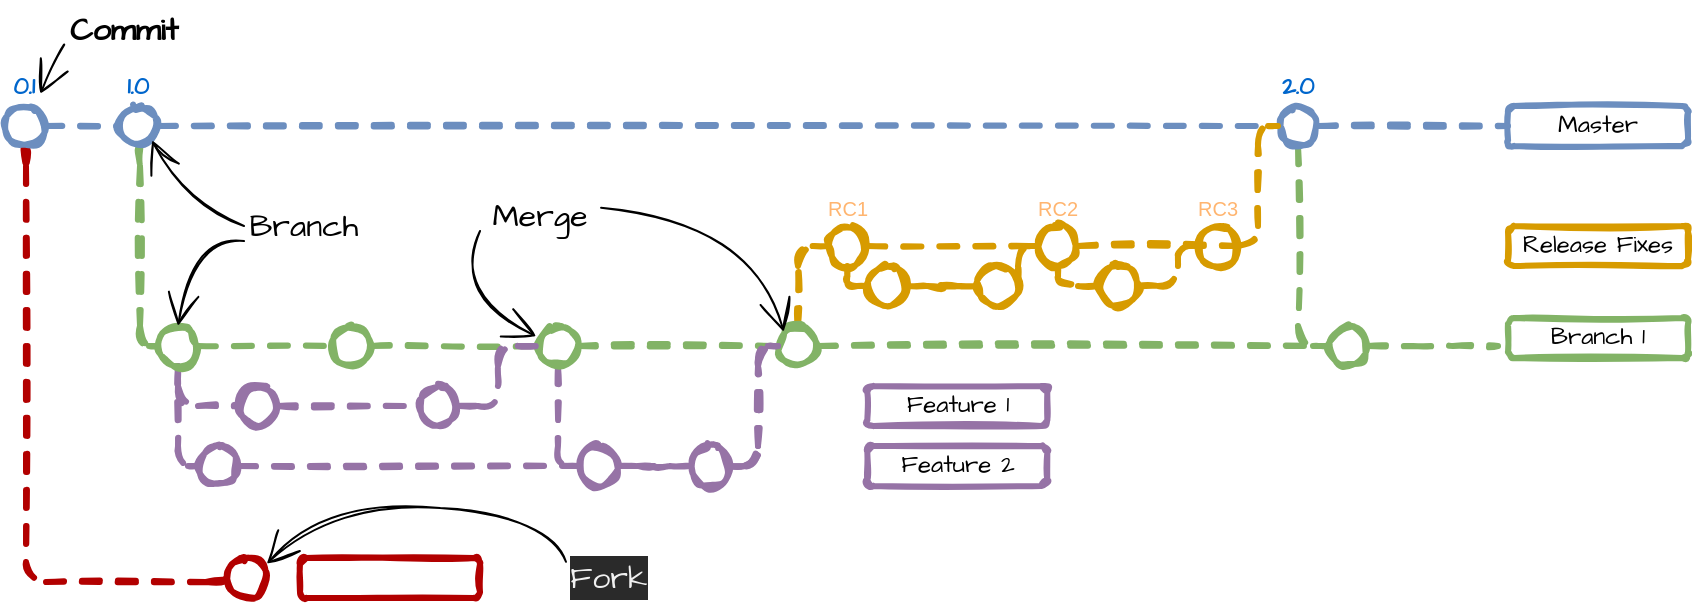 <mxfile version="20.2.3" type="device"><diagram id="yPxyJZ8AM_hMuL3Unpa9" name="gitflow"><mxGraphModel dx="2219" dy="1167" grid="0" gridSize="10" guides="1" tooltips="1" connect="1" arrows="1" fold="1" page="1" pageScale="1" pageWidth="850" pageHeight="1100" math="0" shadow="0"><root><mxCell id="0"/><mxCell id="1" parent="0"/><mxCell id="22" style="edgeStyle=orthogonalEdgeStyle;rounded=1;orthogonalLoop=1;jettySize=auto;html=1;dashed=1;endArrow=none;endFill=0;fillColor=#d5e8d4;strokeColor=#82b366;sketch=1;strokeWidth=3;exitX=0.5;exitY=1;exitDx=0;exitDy=0;" parent="1" source="4" target="21" edge="1"><mxGeometry relative="1" as="geometry"><Array as="points"><mxPoint x="71" y="80"/><mxPoint x="71" y="180"/></Array></mxGeometry></mxCell><mxCell id="4" value="1.0" style="ellipse;whiteSpace=wrap;html=1;aspect=fixed;fillColor=none;strokeColor=#6c8ebf;fontStyle=1;labelPosition=center;verticalLabelPosition=top;align=center;verticalAlign=bottom;fontColor=#0066CC;sketch=1;strokeWidth=3;fontFamily=Architects Daughter;fontSource=https%3A%2F%2Ffonts.googleapis.com%2Fcss%3Ffamily%3DArchitects%2BDaughter;" parent="1" vertex="1"><mxGeometry x="60" y="60" width="20" height="20" as="geometry"/></mxCell><mxCell id="7" value="Master" style="text;html=1;strokeColor=#6c8ebf;fillColor=none;align=center;verticalAlign=middle;whiteSpace=wrap;rounded=1;sketch=1;strokeWidth=3;fontFamily=Architects Daughter;fontSource=https%3A%2F%2Ffonts.googleapis.com%2Fcss%3Ffamily%3DArchitects%2BDaughter;glass=0;" parent="1" vertex="1"><mxGeometry x="755" y="60" width="90" height="20" as="geometry"/></mxCell><mxCell id="13" value="" style="endArrow=none;dashed=1;html=1;fillColor=#dae8fc;strokeColor=#6c8ebf;sketch=1;strokeWidth=3;fontFamily=Architects Daughter;fontSource=https%3A%2F%2Ffonts.googleapis.com%2Fcss%3Ffamily%3DArchitects%2BDaughter;entryX=0;entryY=0.5;entryDx=0;entryDy=0;" parent="1" source="6" target="7" edge="1"><mxGeometry width="50" height="50" relative="1" as="geometry"><mxPoint x="50" y="70" as="sourcePoint"/><mxPoint x="720" y="70" as="targetPoint"/></mxGeometry></mxCell><mxCell id="73" style="edgeStyle=orthogonalEdgeStyle;rounded=1;orthogonalLoop=1;jettySize=auto;html=1;dashed=1;endArrow=none;endFill=0;fontSize=10;fontColor=#FFB570;fillColor=#e1d5e7;strokeColor=#9673a6;sketch=1;strokeWidth=3;" parent="1" source="21" target="51" edge="1"><mxGeometry relative="1" as="geometry"><Array as="points"><mxPoint x="90" y="190"/></Array></mxGeometry></mxCell><mxCell id="172" style="edgeStyle=orthogonalEdgeStyle;rounded=1;orthogonalLoop=1;jettySize=auto;html=1;dashed=1;endArrow=none;endFill=0;fontSize=12;fontColor=#FFB570;fillColor=#e1d5e7;strokeColor=#9673a6;sketch=1;strokeWidth=3;" parent="1" source="21" target="63" edge="1"><mxGeometry relative="1" as="geometry"><Array as="points"><mxPoint x="90" y="240"/></Array></mxGeometry></mxCell><mxCell id="21" value="" style="ellipse;whiteSpace=wrap;html=1;aspect=fixed;fillColor=none;strokeColor=#82b366;sketch=1;strokeWidth=3;" parent="1" vertex="1"><mxGeometry x="80" y="170" width="20" height="20" as="geometry"/></mxCell><mxCell id="24" value="Branch 1" style="text;html=1;strokeColor=#82b366;fillColor=none;align=center;verticalAlign=middle;whiteSpace=wrap;rounded=1;sketch=1;strokeWidth=3;fontFamily=Architects Daughter;fontSource=https%3A%2F%2Ffonts.googleapis.com%2Fcss%3Ffamily%3DArchitects%2BDaughter;glass=0;" parent="1" vertex="1"><mxGeometry x="755" y="166" width="90" height="20" as="geometry"/></mxCell><mxCell id="25" value="" style="ellipse;whiteSpace=wrap;html=1;aspect=fixed;fillColor=none;strokeColor=#82b366;sketch=1;strokeWidth=3;" parent="1" vertex="1"><mxGeometry x="166.97" y="170" width="20" height="20" as="geometry"/></mxCell><mxCell id="26" style="edgeStyle=orthogonalEdgeStyle;rounded=1;orthogonalLoop=1;jettySize=auto;html=1;dashed=1;endArrow=none;endFill=0;fillColor=#d5e8d4;strokeColor=#82b366;sketch=1;strokeWidth=3;" parent="1" source="21" target="25" edge="1"><mxGeometry relative="1" as="geometry"><mxPoint x="680" y="180" as="targetPoint"/><mxPoint x="110" y="180" as="sourcePoint"/></mxGeometry></mxCell><mxCell id="114" style="edgeStyle=orthogonalEdgeStyle;rounded=1;orthogonalLoop=1;jettySize=auto;html=1;dashed=1;endArrow=none;endFill=0;fontSize=12;fontColor=#FFB570;fillColor=#e1d5e7;strokeColor=#9673a6;entryX=0;entryY=0.5;entryDx=0;entryDy=0;sketch=1;strokeWidth=3;" parent="1" source="27" target="65" edge="1"><mxGeometry relative="1" as="geometry"><Array as="points"><mxPoint x="280" y="240"/></Array></mxGeometry></mxCell><mxCell id="27" value="" style="ellipse;whiteSpace=wrap;html=1;aspect=fixed;fillColor=none;strokeColor=#82b366;sketch=1;strokeWidth=3;" parent="1" vertex="1"><mxGeometry x="269.97" y="170" width="20" height="20" as="geometry"/></mxCell><mxCell id="28" style="edgeStyle=orthogonalEdgeStyle;rounded=1;orthogonalLoop=1;jettySize=auto;html=1;dashed=1;endArrow=none;endFill=0;fillColor=#d5e8d4;strokeColor=#82b366;sketch=1;strokeWidth=3;" parent="1" source="25" target="27" edge="1"><mxGeometry relative="1" as="geometry"><mxPoint x="680" y="180" as="targetPoint"/><mxPoint x="240" y="180" as="sourcePoint"/></mxGeometry></mxCell><mxCell id="44" style="edgeStyle=orthogonalEdgeStyle;rounded=1;orthogonalLoop=1;jettySize=auto;html=1;dashed=1;endArrow=none;endFill=0;fontSize=10;fontColor=#FFB570;fillColor=#ffe6cc;strokeColor=#d79b00;sketch=1;strokeWidth=3;" parent="1" source="29" target="39" edge="1"><mxGeometry relative="1" as="geometry"><Array as="points"><mxPoint x="400" y="130"/></Array></mxGeometry></mxCell><mxCell id="29" value="" style="ellipse;whiteSpace=wrap;html=1;aspect=fixed;fillColor=none;strokeColor=#82b366;sketch=1;strokeWidth=3;" parent="1" vertex="1"><mxGeometry x="389.97" y="170" width="20" height="20" as="geometry"/></mxCell><mxCell id="30" style="edgeStyle=orthogonalEdgeStyle;rounded=1;orthogonalLoop=1;jettySize=auto;html=1;dashed=1;endArrow=none;endFill=0;fillColor=#d5e8d4;strokeColor=#82b366;sketch=1;strokeWidth=3;" parent="1" source="27" target="29" edge="1"><mxGeometry relative="1" as="geometry"><mxPoint x="680" y="180" as="targetPoint"/><mxPoint x="370" y="180" as="sourcePoint"/></mxGeometry></mxCell><mxCell id="177" style="edgeStyle=orthogonalEdgeStyle;rounded=1;orthogonalLoop=1;jettySize=auto;html=1;entryX=0;entryY=0.5;entryDx=0;entryDy=0;dashed=1;fillColor=#d5e8d4;strokeColor=#82b366;endArrow=none;endFill=0;sketch=1;strokeWidth=3;" parent="1" source="6" target="92" edge="1"><mxGeometry relative="1" as="geometry"><Array as="points"><mxPoint x="650" y="180"/></Array></mxGeometry></mxCell><mxCell id="6" value="2.0" style="ellipse;whiteSpace=wrap;html=1;aspect=fixed;fillColor=none;strokeColor=#6c8ebf;fontStyle=1;labelPosition=center;verticalLabelPosition=top;align=center;verticalAlign=bottom;fontColor=#0066CC;sketch=1;strokeWidth=3;fontFamily=Architects Daughter;fontSource=https%3A%2F%2Ffonts.googleapis.com%2Fcss%3Ffamily%3DArchitects%2BDaughter;" parent="1" vertex="1"><mxGeometry x="640" y="60" width="20" height="20" as="geometry"/></mxCell><mxCell id="35" value="" style="endArrow=none;dashed=1;html=1;fillColor=#dae8fc;strokeColor=#6c8ebf;sketch=1;strokeWidth=3;fontFamily=Architects Daughter;fontSource=https%3A%2F%2Ffonts.googleapis.com%2Fcss%3Ffamily%3DArchitects%2BDaughter;" parent="1" source="4" target="6" edge="1"><mxGeometry width="50" height="50" relative="1" as="geometry"><mxPoint x="50.0" y="70" as="sourcePoint"/><mxPoint x="690" y="70" as="targetPoint"/><Array as="points"/></mxGeometry></mxCell><mxCell id="43" style="edgeStyle=orthogonalEdgeStyle;rounded=1;orthogonalLoop=1;jettySize=auto;html=1;dashed=1;endArrow=none;endFill=0;fontSize=10;fontColor=#FFB570;fillColor=#ffe6cc;strokeColor=#d79b00;sketch=1;strokeWidth=3;fontFamily=Architects Daughter;fontSource=https%3A%2F%2Ffonts.googleapis.com%2Fcss%3Ffamily%3DArchitects%2BDaughter;" parent="1" source="36" target="6" edge="1"><mxGeometry relative="1" as="geometry"><Array as="points"><mxPoint x="630" y="130"/><mxPoint x="630" y="70"/></Array></mxGeometry></mxCell><mxCell id="162" style="edgeStyle=orthogonalEdgeStyle;rounded=1;orthogonalLoop=1;jettySize=auto;html=1;dashed=1;endArrow=none;endFill=0;fontSize=12;fontColor=#FFB570;entryX=0;entryY=0.5;entryDx=0;entryDy=0;fillColor=#ffe6cc;strokeColor=#d79b00;sketch=1;strokeWidth=3;" parent="1" source="36" target="159" edge="1"><mxGeometry relative="1" as="geometry"><Array as="points"><mxPoint x="530" y="150"/></Array></mxGeometry></mxCell><mxCell id="36" value="RC2" style="ellipse;whiteSpace=wrap;html=1;aspect=fixed;fontSize=10;labelPosition=center;verticalLabelPosition=top;align=center;verticalAlign=bottom;fillColor=none;strokeColor=#d79b00;fontColor=#FFB570;sketch=1;strokeWidth=3;" parent="1" vertex="1"><mxGeometry x="520" y="120" width="20" height="20" as="geometry"/></mxCell><mxCell id="41" style="edgeStyle=orthogonalEdgeStyle;rounded=1;orthogonalLoop=1;jettySize=auto;html=1;dashed=1;endArrow=none;endFill=0;fontSize=10;fontColor=#FFB570;fillColor=#ffe6cc;strokeColor=#d79b00;sketch=1;strokeWidth=3;fontFamily=Architects Daughter;fontSource=https%3A%2F%2Ffonts.googleapis.com%2Fcss%3Ffamily%3DArchitects%2BDaughter;" parent="1" source="39" target="36" edge="1"><mxGeometry relative="1" as="geometry"/></mxCell><mxCell id="39" value="RC1" style="ellipse;whiteSpace=wrap;html=1;aspect=fixed;fontSize=10;labelPosition=center;verticalLabelPosition=top;align=center;verticalAlign=bottom;fillColor=none;strokeColor=#d79b00;fontColor=#FFB570;sketch=1;strokeWidth=3;" parent="1" vertex="1"><mxGeometry x="414.66" y="120" width="20" height="20" as="geometry"/></mxCell><mxCell id="74" style="edgeStyle=orthogonalEdgeStyle;rounded=1;orthogonalLoop=1;jettySize=auto;html=1;dashed=1;endArrow=none;endFill=0;fontSize=10;fontColor=#FFB570;fillColor=#e1d5e7;strokeColor=#9673a6;sketch=1;strokeWidth=3;" parent="1" source="51" target="52" edge="1"><mxGeometry relative="1" as="geometry"/></mxCell><mxCell id="76" style="edgeStyle=orthogonalEdgeStyle;rounded=1;orthogonalLoop=1;jettySize=auto;html=1;dashed=1;endArrow=none;endFill=0;fontSize=10;fontColor=#FFB570;fillColor=#e1d5e7;strokeColor=#9673a6;entryX=0;entryY=0.5;entryDx=0;entryDy=0;sketch=1;strokeWidth=3;" parent="1" source="52" target="27" edge="1"><mxGeometry relative="1" as="geometry"><Array as="points"><mxPoint x="250" y="210"/><mxPoint x="250" y="180"/></Array></mxGeometry></mxCell><mxCell id="52" value="" style="ellipse;whiteSpace=wrap;html=1;aspect=fixed;fontSize=10;fillColor=none;strokeColor=#9673a6;sketch=1;strokeWidth=3;" parent="1" vertex="1"><mxGeometry x="209.97" y="200" width="20" height="20" as="geometry"/></mxCell><mxCell id="63" value="" style="ellipse;whiteSpace=wrap;html=1;aspect=fixed;fontSize=10;fillColor=none;strokeColor=#9673a6;sketch=1;strokeWidth=3;" parent="1" vertex="1"><mxGeometry x="100" y="230" width="20" height="20" as="geometry"/></mxCell><mxCell id="99" style="edgeStyle=orthogonalEdgeStyle;rounded=1;orthogonalLoop=1;jettySize=auto;html=1;dashed=1;endArrow=none;endFill=0;fontSize=12;fontColor=#FFB570;fillColor=#e1d5e7;strokeColor=#9673a6;sketch=1;strokeWidth=3;" parent="1" source="65" target="71" edge="1"><mxGeometry relative="1" as="geometry"/></mxCell><mxCell id="65" value="" style="ellipse;whiteSpace=wrap;html=1;aspect=fixed;fontSize=10;fillColor=none;strokeColor=#9673a6;sketch=1;strokeWidth=3;" parent="1" vertex="1"><mxGeometry x="289.97" y="230" width="20" height="20" as="geometry"/></mxCell><mxCell id="100" style="edgeStyle=orthogonalEdgeStyle;rounded=1;orthogonalLoop=1;jettySize=auto;html=1;dashed=1;endArrow=none;endFill=0;fontSize=12;fontColor=#FFB570;fillColor=#e1d5e7;strokeColor=#9673a6;entryX=0;entryY=0.5;entryDx=0;entryDy=0;sketch=1;strokeWidth=3;" parent="1" source="71" target="29" edge="1"><mxGeometry relative="1" as="geometry"><mxPoint x="400" y="190" as="targetPoint"/><Array as="points"><mxPoint x="380" y="240"/><mxPoint x="380" y="180"/></Array></mxGeometry></mxCell><mxCell id="71" value="" style="ellipse;whiteSpace=wrap;html=1;aspect=fixed;fontSize=10;fillColor=none;strokeColor=#9673a6;sketch=1;strokeWidth=3;" parent="1" vertex="1"><mxGeometry x="345.97" y="230" width="20" height="20" as="geometry"/></mxCell><mxCell id="82" style="edgeStyle=orthogonalEdgeStyle;rounded=1;orthogonalLoop=1;jettySize=auto;html=1;dashed=1;endArrow=none;endFill=0;fillColor=#d5e8d4;strokeColor=#82b366;sketch=1;strokeWidth=3;" parent="1" source="29" target="92" edge="1"><mxGeometry relative="1" as="geometry"><mxPoint x="500" y="160" as="targetPoint"/><mxPoint x="460" y="160" as="sourcePoint"/></mxGeometry></mxCell><mxCell id="85" value="Feature 1" style="text;html=1;strokeColor=#9673a6;fillColor=none;align=center;verticalAlign=middle;whiteSpace=wrap;rounded=1;sketch=1;strokeWidth=3;fontFamily=Architects Daughter;fontSource=https%3A%2F%2Ffonts.googleapis.com%2Fcss%3Ffamily%3DArchitects%2BDaughter;glass=0;" parent="1" vertex="1"><mxGeometry x="434.66" y="200" width="90" height="20" as="geometry"/></mxCell><mxCell id="86" value="Feature 2" style="text;html=1;strokeColor=#9673a6;fillColor=none;align=center;verticalAlign=middle;whiteSpace=wrap;rounded=1;sketch=1;strokeWidth=3;fontFamily=Architects Daughter;fontSource=https%3A%2F%2Ffonts.googleapis.com%2Fcss%3Ffamily%3DArchitects%2BDaughter;glass=0;" parent="1" vertex="1"><mxGeometry x="434.66" y="230" width="90" height="20" as="geometry"/></mxCell><mxCell id="164" style="edgeStyle=orthogonalEdgeStyle;rounded=1;orthogonalLoop=1;jettySize=auto;html=1;dashed=1;endArrow=none;endFill=0;fontSize=12;fontColor=#FFB570;fillColor=#ffe6cc;strokeColor=#d79b00;sketch=1;strokeWidth=3;" parent="1" source="95" target="103" edge="1"><mxGeometry relative="1" as="geometry"/></mxCell><mxCell id="95" value="" style="ellipse;whiteSpace=wrap;html=1;aspect=fixed;fontSize=10;fillColor=none;strokeColor=#d79b00;sketch=1;strokeWidth=3;" parent="1" vertex="1"><mxGeometry x="434.66" y="140" width="20" height="20" as="geometry"/></mxCell><mxCell id="108" style="edgeStyle=orthogonalEdgeStyle;rounded=1;orthogonalLoop=1;jettySize=auto;html=1;dashed=1;endArrow=none;endFill=0;fontSize=12;fontColor=#FFB570;fillColor=#ffe6cc;strokeColor=#d79b00;entryX=0;entryY=0.5;entryDx=0;entryDy=0;sketch=1;strokeWidth=3;" parent="1" source="103" target="36" edge="1"><mxGeometry relative="1" as="geometry"><mxPoint x="490" y="100" as="targetPoint"/><Array as="points"><mxPoint x="510" y="150"/><mxPoint x="510" y="130"/></Array></mxGeometry></mxCell><mxCell id="103" value="" style="ellipse;whiteSpace=wrap;html=1;aspect=fixed;fontSize=10;fillColor=none;strokeColor=#d79b00;sketch=1;strokeWidth=3;" parent="1" vertex="1"><mxGeometry x="490" y="140" width="20" height="20" as="geometry"/></mxCell><mxCell id="107" style="edgeStyle=orthogonalEdgeStyle;rounded=1;orthogonalLoop=1;jettySize=auto;html=1;dashed=1;endArrow=none;endFill=0;fontSize=12;fontColor=#FFB570;fillColor=#ffe6cc;strokeColor=#d79b00;sketch=1;strokeWidth=3;" parent="1" source="39" target="95" edge="1"><mxGeometry relative="1" as="geometry"><mxPoint x="490" y="130" as="sourcePoint"/><mxPoint x="550" y="250" as="targetPoint"/><Array as="points"><mxPoint x="425" y="150"/></Array></mxGeometry></mxCell><mxCell id="92" value="" style="ellipse;whiteSpace=wrap;html=1;aspect=fixed;fontSize=10;fillColor=none;strokeColor=#82b366;sketch=1;strokeWidth=3;" parent="1" vertex="1"><mxGeometry x="664.97" y="170" width="20" height="20" as="geometry"/></mxCell><mxCell id="116" style="edgeStyle=orthogonalEdgeStyle;rounded=1;orthogonalLoop=1;jettySize=auto;html=1;dashed=1;endArrow=none;endFill=0;fontSize=12;fontColor=#FFB570;fillColor=#e1d5e7;strokeColor=#9673a6;sketch=1;strokeWidth=3;" parent="1" source="63" target="65" edge="1"><mxGeometry relative="1" as="geometry"><mxPoint x="159.97" y="260" as="sourcePoint"/><mxPoint x="209.97" y="260" as="targetPoint"/></mxGeometry></mxCell><mxCell id="125" value="Release Fixes" style="text;html=1;strokeColor=#d79b00;fillColor=none;align=center;verticalAlign=middle;whiteSpace=wrap;rounded=1;fontSize=12;sketch=1;strokeWidth=3;fontFamily=Architects Daughter;fontSource=https%3A%2F%2Ffonts.googleapis.com%2Fcss%3Ffamily%3DArchitects%2BDaughter;glass=0;" parent="1" vertex="1"><mxGeometry x="755" y="120" width="90" height="20" as="geometry"/></mxCell><mxCell id="146" style="edgeStyle=orthogonalEdgeStyle;rounded=1;orthogonalLoop=1;jettySize=auto;html=1;dashed=1;endArrow=none;endFill=0;fillColor=#d5e8d4;strokeColor=#82b366;sketch=1;strokeWidth=3;" parent="1" source="92" edge="1"><mxGeometry relative="1" as="geometry"><mxPoint x="750" y="180" as="targetPoint"/><mxPoint x="670" y="160" as="sourcePoint"/><Array as="points"/></mxGeometry></mxCell><mxCell id="163" style="edgeStyle=orthogonalEdgeStyle;rounded=1;orthogonalLoop=1;jettySize=auto;html=1;entryX=0;entryY=0.5;entryDx=0;entryDy=0;dashed=1;endArrow=none;endFill=0;fontSize=12;fontColor=#FFB570;fillColor=#ffe6cc;strokeColor=#d79b00;sketch=1;strokeWidth=3;" parent="1" source="159" target="160" edge="1"><mxGeometry relative="1" as="geometry"/></mxCell><mxCell id="159" value="" style="ellipse;whiteSpace=wrap;html=1;aspect=fixed;fontSize=10;fillColor=none;strokeColor=#d79b00;sketch=1;strokeWidth=3;" parent="1" vertex="1"><mxGeometry x="550" y="140" width="20" height="20" as="geometry"/></mxCell><mxCell id="160" value="RC3" style="ellipse;whiteSpace=wrap;html=1;aspect=fixed;fontSize=10;fillColor=none;strokeColor=#d79b00;labelPosition=center;verticalLabelPosition=top;align=center;verticalAlign=bottom;fontColor=#FFB570;sketch=1;strokeWidth=3;" parent="1" vertex="1"><mxGeometry x="600" y="120" width="20" height="20" as="geometry"/></mxCell><mxCell id="51" value="" style="ellipse;whiteSpace=wrap;html=1;aspect=fixed;fontSize=10;fillColor=none;strokeColor=#9673a6;sketch=1;strokeWidth=3;" parent="1" vertex="1"><mxGeometry x="119.97" y="200" width="20" height="20" as="geometry"/></mxCell><mxCell id="3QL4rBGyOOCiVResepYW-177" style="edgeStyle=orthogonalEdgeStyle;rounded=1;orthogonalLoop=1;jettySize=auto;html=1;dashed=1;endArrow=none;endFill=0;fontSize=12;fontColor=#FFB570;fillColor=#e1d5e7;strokeColor=#9673a6;entryX=0;entryY=0.5;entryDx=0;entryDy=0;sketch=1;strokeWidth=3;" edge="1" parent="1" source="71" target="29"><mxGeometry relative="1" as="geometry"><mxPoint x="389.97" y="180" as="targetPoint"/><Array as="points"><mxPoint x="380" y="240"/><mxPoint x="380" y="180"/></Array><mxPoint x="365.97" y="240.0" as="sourcePoint"/></mxGeometry></mxCell><mxCell id="3QL4rBGyOOCiVResepYW-181" value="" style="endArrow=none;dashed=1;html=1;fillColor=#dae8fc;strokeColor=#6c8ebf;sketch=1;strokeWidth=3;fontFamily=Architects Daughter;fontSource=https%3A%2F%2Ffonts.googleapis.com%2Fcss%3Ffamily%3DArchitects%2BDaughter;entryX=0;entryY=0.5;entryDx=0;entryDy=0;exitX=1;exitY=0.5;exitDx=0;exitDy=0;" edge="1" parent="1" source="3QL4rBGyOOCiVResepYW-178" target="4"><mxGeometry width="50" height="50" relative="1" as="geometry"><mxPoint x="20" y="67" as="sourcePoint"/><mxPoint x="26" y="70" as="targetPoint"/><Array as="points"/></mxGeometry></mxCell><mxCell id="3QL4rBGyOOCiVResepYW-188" style="edgeStyle=none;curved=1;rounded=0;sketch=1;orthogonalLoop=1;jettySize=auto;html=1;exitX=0;exitY=0.75;exitDx=0;exitDy=0;fontFamily=Architects Daughter;fontSource=https%3A%2F%2Ffonts.googleapis.com%2Fcss%3Ffamily%3DArchitects%2BDaughter;endArrow=open;startSize=14;endSize=14;sourcePerimeterSpacing=8;targetPerimeterSpacing=8;strokeWidth=1;" edge="1" parent="1" source="3QL4rBGyOOCiVResepYW-186" target="3QL4rBGyOOCiVResepYW-178"><mxGeometry relative="1" as="geometry"/></mxCell><mxCell id="3QL4rBGyOOCiVResepYW-186" value="Commit" style="text;strokeColor=none;fillColor=none;html=1;align=center;verticalAlign=middle;whiteSpace=wrap;rounded=0;glass=0;hachureGap=4;fontFamily=Architects Daughter;fontSource=https%3A%2F%2Ffonts.googleapis.com%2Fcss%3Ffamily%3DArchitects%2BDaughter;fontStyle=1;fontSize=16;" vertex="1" parent="1"><mxGeometry x="33" y="7" width="60" height="30" as="geometry"/></mxCell><mxCell id="3QL4rBGyOOCiVResepYW-193" style="edgeStyle=none;curved=1;rounded=0;sketch=1;orthogonalLoop=1;jettySize=auto;html=1;exitX=0;exitY=0.5;exitDx=0;exitDy=0;entryX=1;entryY=1;entryDx=0;entryDy=0;fontFamily=Architects Daughter;fontSource=https%3A%2F%2Ffonts.googleapis.com%2Fcss%3Ffamily%3DArchitects%2BDaughter;fontSize=16;endArrow=open;startSize=14;endSize=14;sourcePerimeterSpacing=8;targetPerimeterSpacing=8;strokeWidth=1;" edge="1" parent="1" source="3QL4rBGyOOCiVResepYW-192" target="4"><mxGeometry relative="1" as="geometry"><Array as="points"><mxPoint x="92" y="111"/></Array></mxGeometry></mxCell><mxCell id="3QL4rBGyOOCiVResepYW-196" style="edgeStyle=none;curved=1;rounded=0;sketch=1;orthogonalLoop=1;jettySize=auto;html=1;exitX=0;exitY=0.75;exitDx=0;exitDy=0;entryX=0.5;entryY=0;entryDx=0;entryDy=0;fontFamily=Architects Daughter;fontSource=https%3A%2F%2Ffonts.googleapis.com%2Fcss%3Ffamily%3DArchitects%2BDaughter;fontSize=16;endArrow=open;startSize=14;endSize=14;sourcePerimeterSpacing=8;targetPerimeterSpacing=8;strokeWidth=1;" edge="1" parent="1" source="3QL4rBGyOOCiVResepYW-192" target="21"><mxGeometry relative="1" as="geometry"><Array as="points"><mxPoint x="98" y="125"/></Array></mxGeometry></mxCell><mxCell id="3QL4rBGyOOCiVResepYW-192" value="Branch" style="text;strokeColor=none;fillColor=none;html=1;align=center;verticalAlign=middle;whiteSpace=wrap;rounded=0;glass=0;hachureGap=4;fontFamily=Architects Daughter;fontSource=https%3A%2F%2Ffonts.googleapis.com%2Fcss%3Ffamily%3DArchitects%2BDaughter;fontSize=16;" vertex="1" parent="1"><mxGeometry x="123" y="105" width="60" height="30" as="geometry"/></mxCell><mxCell id="3QL4rBGyOOCiVResepYW-198" style="edgeStyle=none;curved=1;rounded=0;sketch=1;orthogonalLoop=1;jettySize=auto;html=1;exitX=0;exitY=0.75;exitDx=0;exitDy=0;fontFamily=Architects Daughter;fontSource=https%3A%2F%2Ffonts.googleapis.com%2Fcss%3Ffamily%3DArchitects%2BDaughter;fontSize=16;endArrow=open;startSize=14;endSize=14;sourcePerimeterSpacing=8;targetPerimeterSpacing=8;strokeWidth=1;entryX=-0.041;entryY=0.257;entryDx=0;entryDy=0;entryPerimeter=0;" edge="1" parent="1" source="3QL4rBGyOOCiVResepYW-197" target="27"><mxGeometry relative="1" as="geometry"><Array as="points"><mxPoint x="225" y="155"/></Array></mxGeometry></mxCell><mxCell id="3QL4rBGyOOCiVResepYW-199" style="edgeStyle=none;curved=1;rounded=0;sketch=1;orthogonalLoop=1;jettySize=auto;html=1;exitX=1.009;exitY=0.362;exitDx=0;exitDy=0;entryX=0;entryY=0;entryDx=0;entryDy=0;fontFamily=Architects Daughter;fontSource=https%3A%2F%2Ffonts.googleapis.com%2Fcss%3Ffamily%3DArchitects%2BDaughter;fontSize=16;endArrow=open;startSize=14;endSize=14;sourcePerimeterSpacing=8;targetPerimeterSpacing=8;strokeWidth=1;exitPerimeter=0;" edge="1" parent="1" source="3QL4rBGyOOCiVResepYW-197" target="29"><mxGeometry relative="1" as="geometry"><Array as="points"><mxPoint x="377" y="117"/></Array></mxGeometry></mxCell><mxCell id="3QL4rBGyOOCiVResepYW-197" value="Merge" style="text;strokeColor=none;fillColor=none;html=1;align=center;verticalAlign=middle;whiteSpace=wrap;rounded=0;glass=0;hachureGap=4;fontFamily=Architects Daughter;fontSource=https%3A%2F%2Ffonts.googleapis.com%2Fcss%3Ffamily%3DArchitects%2BDaughter;fontSize=16;" vertex="1" parent="1"><mxGeometry x="241" y="100" width="60" height="30" as="geometry"/></mxCell><mxCell id="3QL4rBGyOOCiVResepYW-202" style="edgeStyle=orthogonalEdgeStyle;rounded=1;orthogonalLoop=1;jettySize=auto;html=1;dashed=1;endArrow=none;endFill=0;fillColor=#e51400;strokeColor=#B20000;sketch=1;strokeWidth=3;exitX=0.5;exitY=1;exitDx=0;exitDy=0;entryX=0;entryY=0.5;entryDx=0;entryDy=0;" edge="1" parent="1" target="3QL4rBGyOOCiVResepYW-203"><mxGeometry relative="1" as="geometry"><Array as="points"><mxPoint x="14" y="80"/><mxPoint x="14" y="298"/><mxPoint x="114" y="298"/></Array><mxPoint x="13" y="80" as="sourcePoint"/><mxPoint x="119" y="297" as="targetPoint"/></mxGeometry></mxCell><mxCell id="3QL4rBGyOOCiVResepYW-203" value="" style="ellipse;whiteSpace=wrap;html=1;aspect=fixed;fontSize=10;fillColor=none;strokeColor=#B20000;sketch=1;strokeWidth=3;fontColor=#ffffff;" vertex="1" parent="1"><mxGeometry x="114" y="286" width="20" height="20" as="geometry"/></mxCell><mxCell id="3QL4rBGyOOCiVResepYW-204" value="Other Project" style="text;html=1;strokeColor=#B20000;fillColor=none;align=center;verticalAlign=middle;whiteSpace=wrap;rounded=1;sketch=1;strokeWidth=3;fontFamily=Architects Daughter;fontSource=https%3A%2F%2Ffonts.googleapis.com%2Fcss%3Ffamily%3DArchitects%2BDaughter;glass=0;fontColor=#ffffff;" vertex="1" parent="1"><mxGeometry x="151" y="286" width="90" height="20" as="geometry"/></mxCell><mxCell id="3QL4rBGyOOCiVResepYW-178" value="0.1" style="ellipse;whiteSpace=wrap;html=1;aspect=fixed;fillColor=none;strokeColor=#6c8ebf;fontStyle=1;labelPosition=center;verticalLabelPosition=top;align=center;verticalAlign=bottom;fontColor=#0066CC;sketch=1;strokeWidth=3;fontFamily=Architects Daughter;fontSource=https%3A%2F%2Ffonts.googleapis.com%2Fcss%3Ffamily%3DArchitects%2BDaughter;" vertex="1" parent="1"><mxGeometry x="3" y="60" width="20" height="20" as="geometry"/></mxCell><mxCell id="3QL4rBGyOOCiVResepYW-206" style="edgeStyle=none;curved=1;rounded=0;sketch=1;orthogonalLoop=1;jettySize=auto;html=1;exitX=0;exitY=0.25;exitDx=0;exitDy=0;entryX=1.019;entryY=0.148;entryDx=0;entryDy=0;entryPerimeter=0;fontFamily=Architects Daughter;fontSource=https%3A%2F%2Ffonts.googleapis.com%2Fcss%3Ffamily%3DArchitects%2BDaughter;fontSize=16;endArrow=open;startSize=14;endSize=14;sourcePerimeterSpacing=8;targetPerimeterSpacing=8;strokeWidth=1;" edge="1" parent="1" source="3QL4rBGyOOCiVResepYW-205" target="3QL4rBGyOOCiVResepYW-203"><mxGeometry relative="1" as="geometry"><Array as="points"><mxPoint x="276" y="266"/><mxPoint x="166" y="256"/></Array></mxGeometry></mxCell><mxCell id="3QL4rBGyOOCiVResepYW-205" value="&lt;span style=&quot;color: rgb(240, 240, 240); font-family: &amp;quot;Architects Daughter&amp;quot;; font-size: 16px; font-style: normal; font-variant-ligatures: normal; font-variant-caps: normal; font-weight: 400; letter-spacing: normal; orphans: 2; text-align: center; text-indent: 0px; text-transform: none; widows: 2; word-spacing: 0px; -webkit-text-stroke-width: 0px; background-color: rgb(42, 42, 42); text-decoration-thickness: initial; text-decoration-style: initial; text-decoration-color: initial; float: none; display: inline !important;&quot;&gt;Fork&lt;br&gt;&lt;/span&gt;" style="text;whiteSpace=wrap;html=1;fontSize=16;fontFamily=Architects Daughter;" vertex="1" parent="1"><mxGeometry x="283.97" y="279.76" width="82" height="32.48" as="geometry"/></mxCell></root></mxGraphModel></diagram></mxfile>